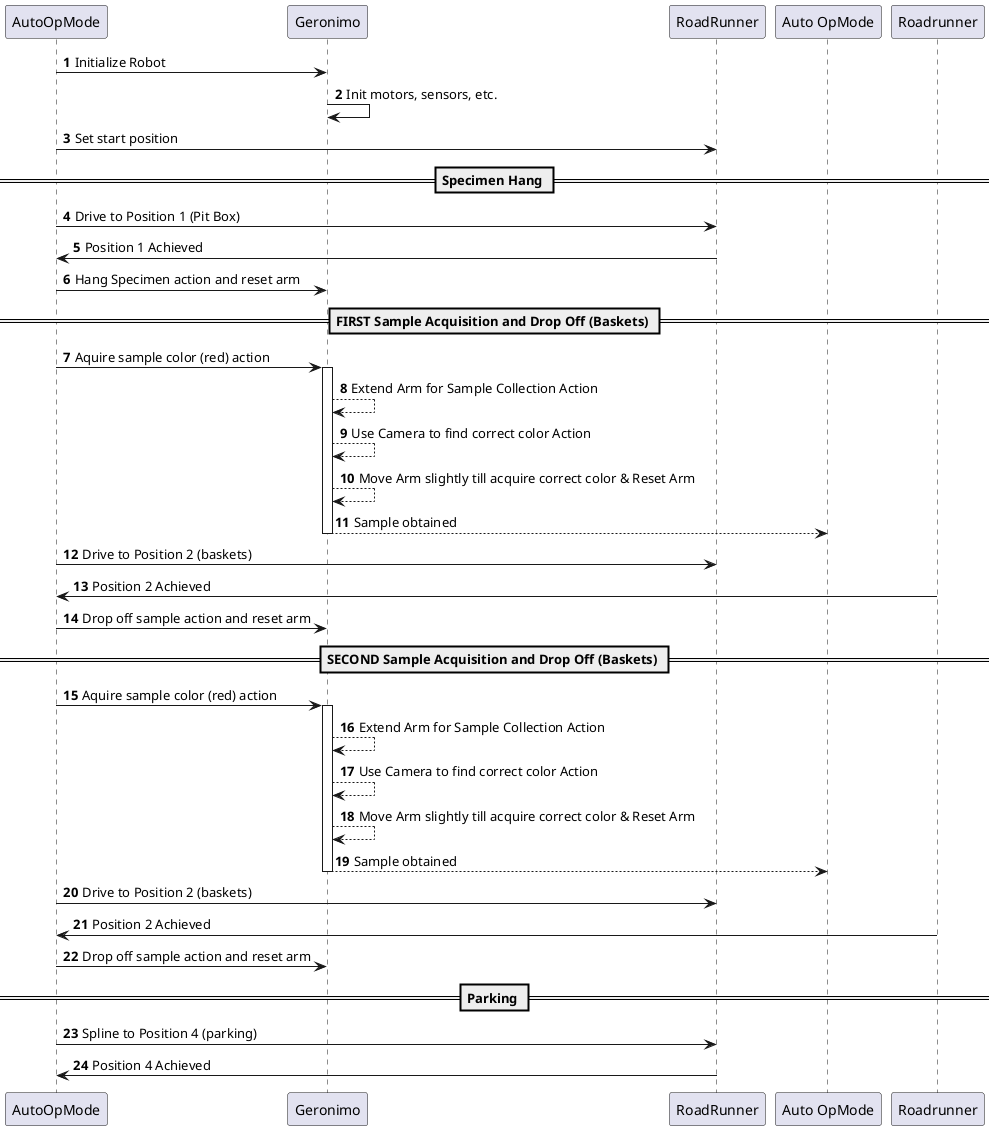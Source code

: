 @startuml
'https://plantuml.com/sequence-diagram

autonumber
"AutoOpMode" -> "Geronimo" : Initialize Robot
Geronimo -> "Geronimo" : Init motors, sensors, etc.
"AutoOpMode" -> "RoadRunner": Set start position

== Specimen Hang ==
"AutoOpMode" -> "RoadRunner" : Drive to Position 1 (Pit Box)
"AutoOpMode" <- "RoadRunner" : Position 1 Achieved
"AutoOpMode" -> "Geronimo" : Hang Specimen action and reset arm


== FIRST Sample Acquisition and Drop Off (Baskets) ==
"AutoOpMode" -> "Geronimo" : Aquire sample color (red) action

activate "Geronimo"
"Geronimo" --> "Geronimo" : Extend Arm for Sample Collection Action
"Geronimo" --> "Geronimo" : Use Camera to find correct color Action
"Geronimo" --> "Geronimo" : Move Arm slightly till acquire correct color & Reset Arm
"Geronimo" --> "Auto OpMode" : Sample obtained
deactivate "Geronimo"

"AutoOpMode" -> "RoadRunner" : Drive to Position 2 (baskets)
"Roadrunner" -> "AutoOpMode" : Position 2 Achieved
"AutoOpMode" -> "Geronimo" : Drop off sample action and reset arm

== SECOND Sample Acquisition and Drop Off (Baskets) ==
"AutoOpMode" -> "Geronimo" : Aquire sample color (red) action

activate "Geronimo"
"Geronimo" --> "Geronimo" : Extend Arm for Sample Collection Action
"Geronimo" --> "Geronimo" : Use Camera to find correct color Action
"Geronimo" --> "Geronimo" : Move Arm slightly till acquire correct color & Reset Arm
"Geronimo" --> "Auto OpMode" : Sample obtained
deactivate "Geronimo"

"AutoOpMode" -> "RoadRunner" : Drive to Position 2 (baskets)
"Roadrunner" -> "AutoOpMode" : Position 2 Achieved
"AutoOpMode" -> "Geronimo" : Drop off sample action and reset arm

== Parking ==
"AutoOpMode" -> "RoadRunner" : Spline to Position 4 (parking)
"RoadRunner" -> "AutoOpMode" : Position 4 Achieved





@enduml